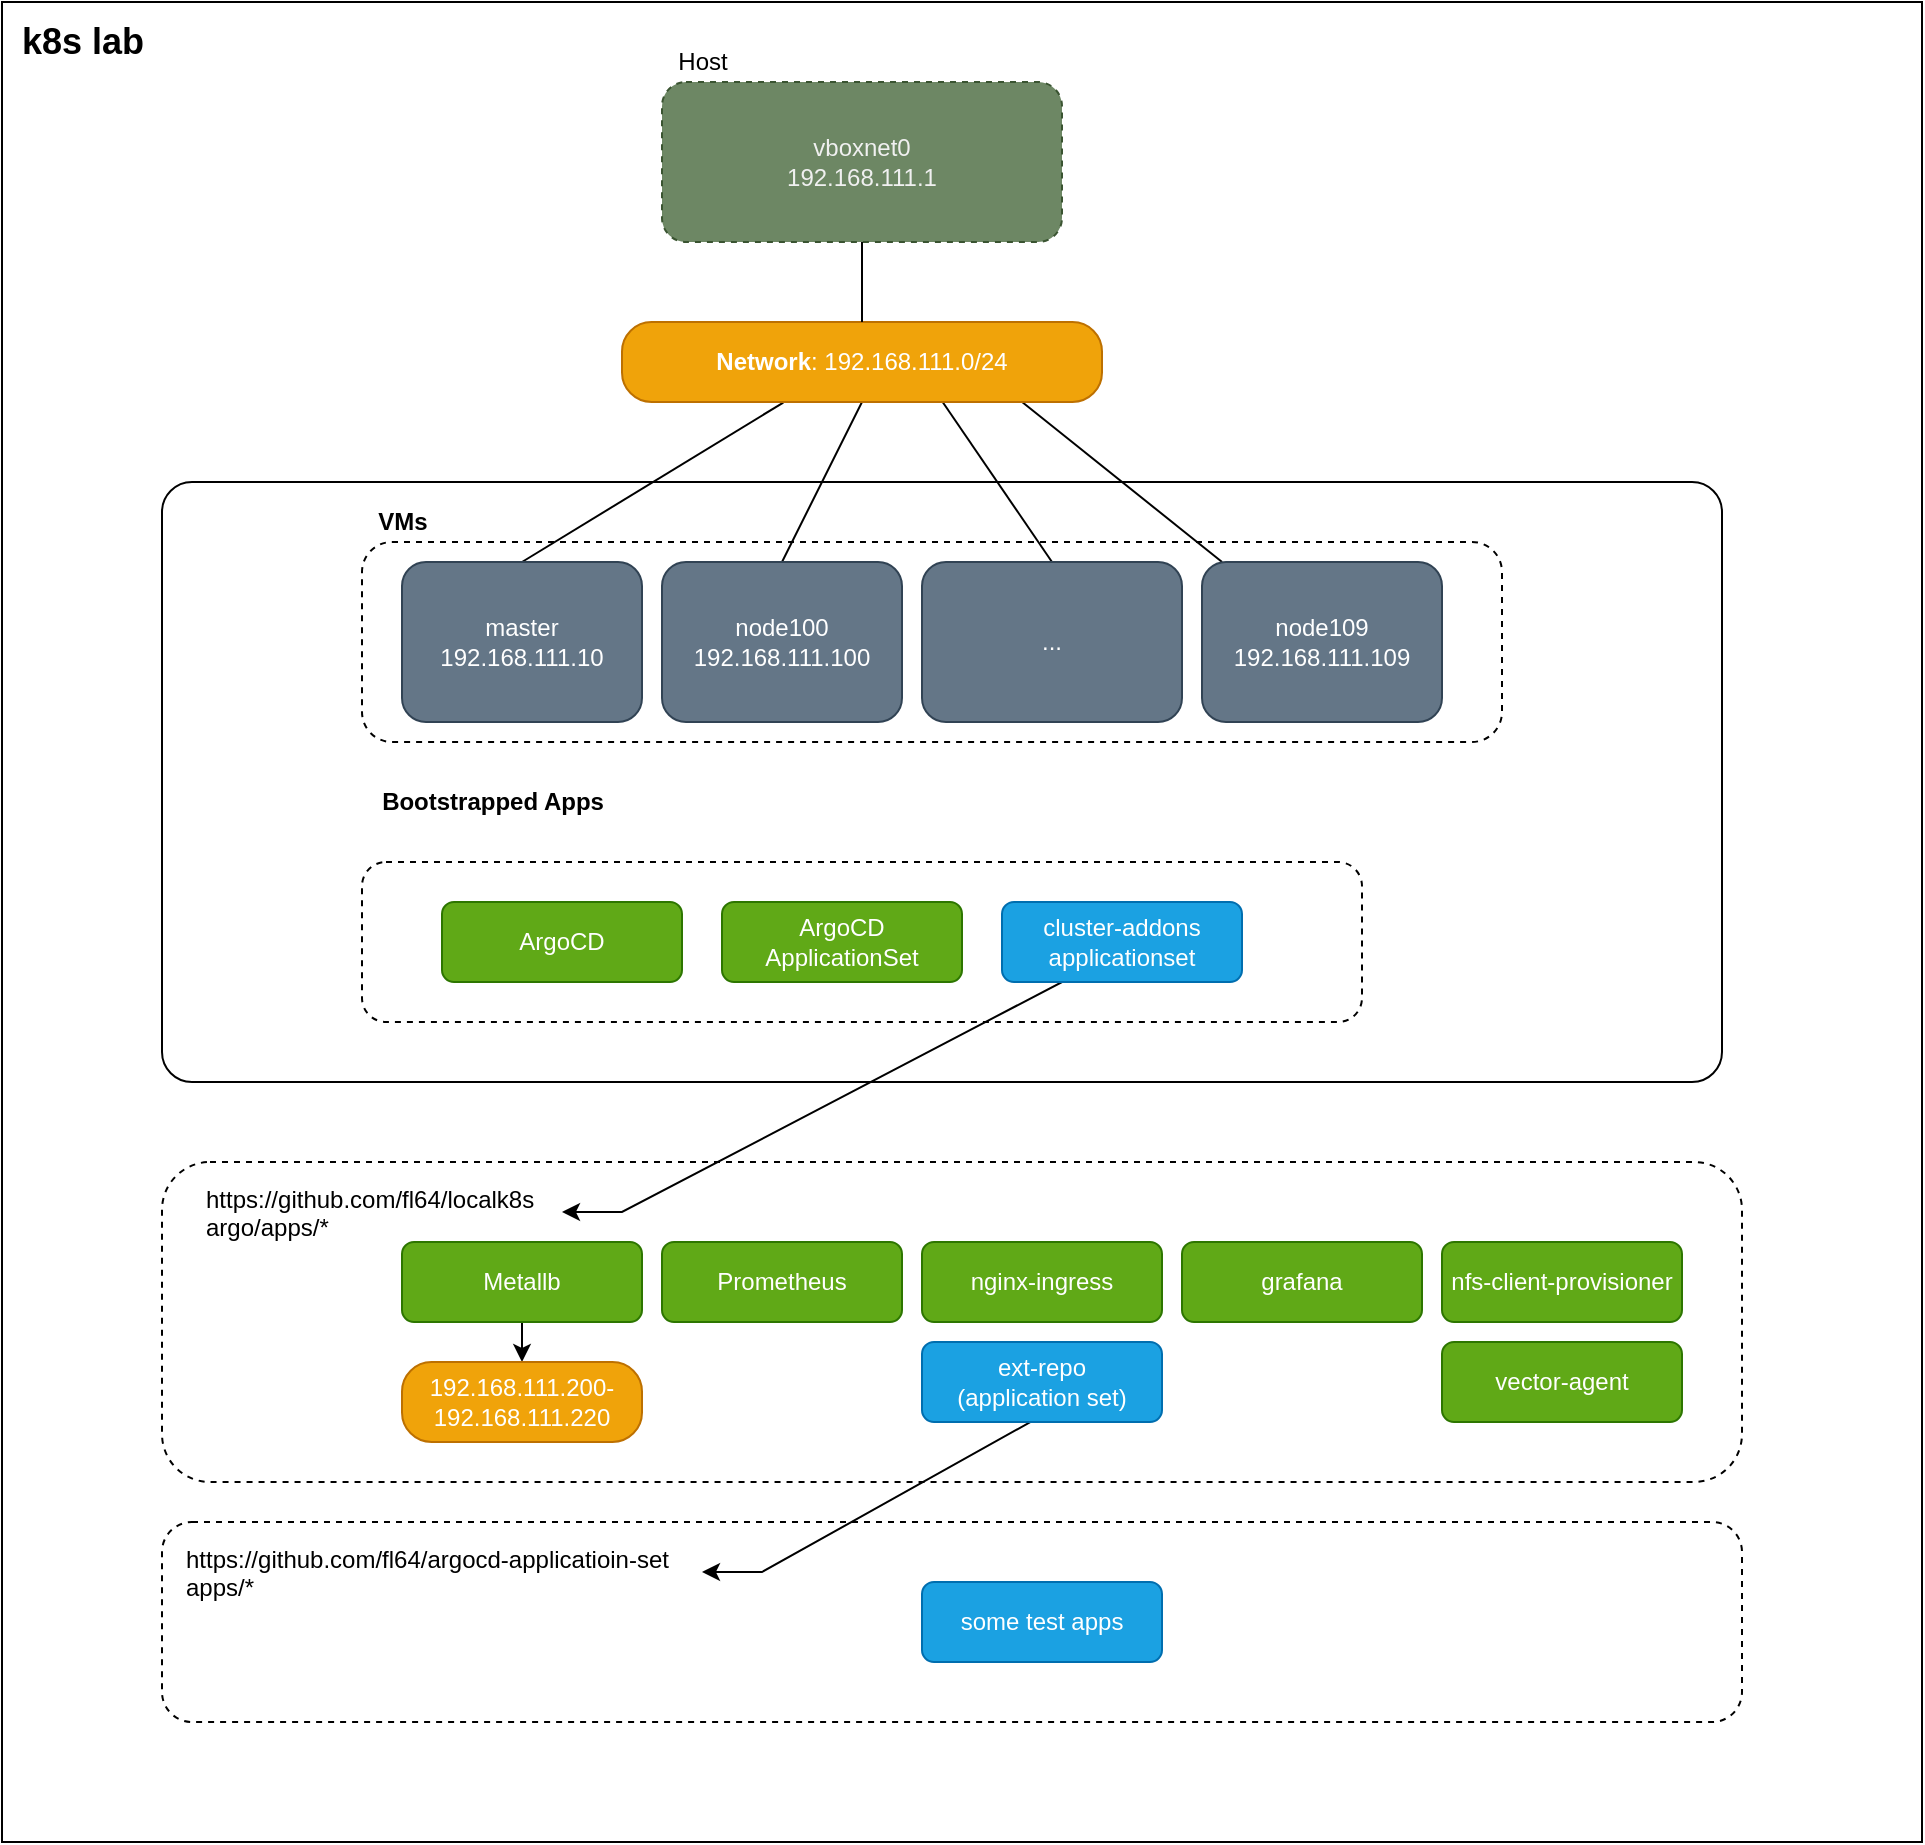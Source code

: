 <mxfile>
    <diagram id="rTpnEa-E7jjdDennPdET" name="Page-1">
        <mxGraphModel dx="2850" dy="659" grid="1" gridSize="10" guides="1" tooltips="1" connect="1" arrows="1" fold="1" page="0" pageScale="1" pageWidth="850" pageHeight="1100" background="none" math="0" shadow="0">
            <root>
                <mxCell id="0"/>
                <mxCell id="1" parent="0"/>
                <mxCell id="44" value="" style="rounded=0;whiteSpace=wrap;html=1;align=left;" parent="1" vertex="1">
                    <mxGeometry x="-40" y="80" width="960" height="920" as="geometry"/>
                </mxCell>
                <mxCell id="51" value="" style="rounded=1;whiteSpace=wrap;html=1;dashed=1;" parent="1" vertex="1">
                    <mxGeometry x="40" y="840" width="790" height="100" as="geometry"/>
                </mxCell>
                <mxCell id="28" value="" style="rounded=1;whiteSpace=wrap;html=1;arcSize=5;" parent="1" vertex="1">
                    <mxGeometry x="40" y="320" width="780" height="300" as="geometry"/>
                </mxCell>
                <mxCell id="43" value="" style="rounded=1;whiteSpace=wrap;html=1;dashed=1;" parent="1" vertex="1">
                    <mxGeometry x="140" y="350" width="570" height="100" as="geometry"/>
                </mxCell>
                <mxCell id="35" value="" style="rounded=1;whiteSpace=wrap;html=1;dashed=1;" parent="1" vertex="1">
                    <mxGeometry x="40" y="660" width="790" height="160" as="geometry"/>
                </mxCell>
                <mxCell id="30" value="" style="rounded=1;whiteSpace=wrap;html=1;dashed=1;" parent="1" vertex="1">
                    <mxGeometry x="140" y="510" width="500" height="80" as="geometry"/>
                </mxCell>
                <mxCell id="3" value="&lt;span style=&quot;color: rgb(240 , 240 , 240)&quot;&gt;vboxnet0&lt;/span&gt;&lt;br style=&quot;color: rgb(240 , 240 , 240)&quot;&gt;&lt;span style=&quot;color: rgb(240 , 240 , 240)&quot;&gt;192.168.111.1&lt;/span&gt;" style="shape=ext;double=0;rounded=1;whiteSpace=wrap;html=1;dashed=1;fillColor=#6d8764;strokeColor=#3A5431;fontColor=#ffffff;" parent="1" vertex="1">
                    <mxGeometry x="290" y="120" width="200" height="80" as="geometry"/>
                </mxCell>
                <mxCell id="tvJjY-yOOGK8GcRBC_pJ-7" style="rounded=0;orthogonalLoop=1;jettySize=auto;html=1;exitX=0.5;exitY=0;exitDx=0;exitDy=0;endArrow=none;endFill=0;entryX=0.336;entryY=1.007;entryDx=0;entryDy=0;entryPerimeter=0;" parent="1" source="tvJjY-yOOGK8GcRBC_pJ-2" target="tvJjY-yOOGK8GcRBC_pJ-5" edge="1">
                    <mxGeometry relative="1" as="geometry">
                        <mxPoint x="520" y="283" as="targetPoint"/>
                    </mxGeometry>
                </mxCell>
                <mxCell id="tvJjY-yOOGK8GcRBC_pJ-2" value="master&lt;br&gt;192.168.111.10" style="rounded=1;whiteSpace=wrap;html=1;fillColor=#647687;strokeColor=#314354;fontColor=#ffffff;" parent="1" vertex="1">
                    <mxGeometry x="160" y="360" width="120" height="80" as="geometry"/>
                </mxCell>
                <mxCell id="tvJjY-yOOGK8GcRBC_pJ-8" style="rounded=0;orthogonalLoop=1;jettySize=auto;html=1;exitX=0.5;exitY=0;exitDx=0;exitDy=0;entryX=0.5;entryY=1;entryDx=0;entryDy=0;endArrow=none;endFill=0;" parent="1" source="tvJjY-yOOGK8GcRBC_pJ-3" target="tvJjY-yOOGK8GcRBC_pJ-5" edge="1">
                    <mxGeometry relative="1" as="geometry"/>
                </mxCell>
                <mxCell id="tvJjY-yOOGK8GcRBC_pJ-3" value="node100&lt;br&gt;192.168.111.100" style="rounded=1;whiteSpace=wrap;html=1;fillColor=#647687;strokeColor=#314354;fontColor=#ffffff;" parent="1" vertex="1">
                    <mxGeometry x="290" y="360" width="120" height="80" as="geometry"/>
                </mxCell>
                <mxCell id="tvJjY-yOOGK8GcRBC_pJ-9" style="rounded=0;orthogonalLoop=1;jettySize=auto;html=1;exitX=0.5;exitY=0;exitDx=0;exitDy=0;endArrow=none;endFill=0;entryX=0.668;entryY=1;entryDx=0;entryDy=0;entryPerimeter=0;" parent="1" source="tvJjY-yOOGK8GcRBC_pJ-4" target="tvJjY-yOOGK8GcRBC_pJ-5" edge="1">
                    <mxGeometry relative="1" as="geometry">
                        <mxPoint x="580" y="280" as="targetPoint"/>
                    </mxGeometry>
                </mxCell>
                <mxCell id="tvJjY-yOOGK8GcRBC_pJ-4" value="..." style="rounded=1;whiteSpace=wrap;html=1;fillColor=#647687;strokeColor=#314354;fontColor=#ffffff;" parent="1" vertex="1">
                    <mxGeometry x="420" y="360" width="130" height="80" as="geometry"/>
                </mxCell>
                <mxCell id="19" style="rounded=0;orthogonalLoop=1;jettySize=auto;html=1;exitX=0.833;exitY=0.997;exitDx=0;exitDy=0;endArrow=none;endFill=0;exitPerimeter=0;" parent="1" source="tvJjY-yOOGK8GcRBC_pJ-5" target="18" edge="1">
                    <mxGeometry relative="1" as="geometry"/>
                </mxCell>
                <mxCell id="tvJjY-yOOGK8GcRBC_pJ-5" value="&lt;b&gt;Network&lt;/b&gt;: 192.168.111.0/24" style="rounded=1;whiteSpace=wrap;html=1;arcSize=37;fillColor=#f0a30a;strokeColor=#BD7000;fontColor=#ffffff;" parent="1" vertex="1">
                    <mxGeometry x="270" y="240" width="240" height="40" as="geometry"/>
                </mxCell>
                <mxCell id="tvJjY-yOOGK8GcRBC_pJ-10" style="rounded=0;orthogonalLoop=1;jettySize=auto;html=1;exitX=0.5;exitY=1;exitDx=0;exitDy=0;entryX=0.5;entryY=0;entryDx=0;entryDy=0;endArrow=none;endFill=0;" parent="1" source="3" target="tvJjY-yOOGK8GcRBC_pJ-5" edge="1">
                    <mxGeometry relative="1" as="geometry"/>
                </mxCell>
                <mxCell id="4" value="Host" style="text;html=1;align=center;verticalAlign=middle;resizable=0;points=[];autosize=1;" parent="1" vertex="1">
                    <mxGeometry x="290" y="100" width="40" height="20" as="geometry"/>
                </mxCell>
                <mxCell id="18" value="node109&lt;br&gt;192.168.111.109" style="rounded=1;whiteSpace=wrap;html=1;fillColor=#647687;strokeColor=#314354;fontColor=#ffffff;" parent="1" vertex="1">
                    <mxGeometry x="560" y="360" width="120" height="80" as="geometry"/>
                </mxCell>
                <mxCell id="25" value="&lt;font style=&quot;font-size: 18px&quot;&gt;k8s lab&lt;/font&gt;" style="text;html=1;align=center;verticalAlign=middle;resizable=0;points=[];autosize=1;fontStyle=1" parent="1" vertex="1">
                    <mxGeometry x="-40" y="90" width="80" height="20" as="geometry"/>
                </mxCell>
                <mxCell id="26" value="ArgoCD" style="rounded=1;whiteSpace=wrap;html=1;fillColor=#60a917;strokeColor=#2D7600;fontColor=#ffffff;" parent="1" vertex="1">
                    <mxGeometry x="180" y="530" width="120" height="40" as="geometry"/>
                </mxCell>
                <mxCell id="27" value="ArgoCD&lt;br&gt;ApplicationSet" style="rounded=1;whiteSpace=wrap;html=1;fillColor=#60a917;strokeColor=#2D7600;fontColor=#ffffff;" parent="1" vertex="1">
                    <mxGeometry x="320" y="530" width="120" height="40" as="geometry"/>
                </mxCell>
                <mxCell id="29" value="VMs" style="text;html=1;align=center;verticalAlign=middle;resizable=0;points=[];autosize=1;fontStyle=1" parent="1" vertex="1">
                    <mxGeometry x="140" y="330" width="40" height="20" as="geometry"/>
                </mxCell>
                <mxCell id="31" value="Bootstrapped Apps" style="text;html=1;align=center;verticalAlign=middle;resizable=0;points=[];autosize=1;fontStyle=1" parent="1" vertex="1">
                    <mxGeometry x="140" y="470" width="130" height="20" as="geometry"/>
                </mxCell>
                <mxCell id="42" style="edgeStyle=orthogonalEdgeStyle;rounded=0;orthogonalLoop=1;jettySize=auto;html=1;exitX=0.5;exitY=1;exitDx=0;exitDy=0;entryX=0.5;entryY=0;entryDx=0;entryDy=0;" parent="1" source="32" target="41" edge="1">
                    <mxGeometry relative="1" as="geometry"/>
                </mxCell>
                <mxCell id="32" value="Metallb" style="rounded=1;whiteSpace=wrap;html=1;fillColor=#60a917;strokeColor=#2D7600;fontColor=#ffffff;" parent="1" vertex="1">
                    <mxGeometry x="160" y="700" width="120" height="40" as="geometry"/>
                </mxCell>
                <mxCell id="33" value="Prometheus" style="rounded=1;whiteSpace=wrap;html=1;fillColor=#60a917;strokeColor=#2D7600;fontColor=#ffffff;" parent="1" vertex="1">
                    <mxGeometry x="290" y="700" width="120" height="40" as="geometry"/>
                </mxCell>
                <mxCell id="36" value="https://github.com/fl64/localk8s&#10;argo/apps/*" style="text;align=left;verticalAlign=middle;resizable=0;points=[];autosize=1;" parent="1" vertex="1">
                    <mxGeometry x="60" y="670" width="180" height="30" as="geometry"/>
                </mxCell>
                <mxCell id="38" value="nginx-ingress" style="rounded=1;whiteSpace=wrap;html=1;fillColor=#60a917;strokeColor=#2D7600;fontColor=#ffffff;" parent="1" vertex="1">
                    <mxGeometry x="420" y="700" width="120" height="40" as="geometry"/>
                </mxCell>
                <mxCell id="39" value="grafana" style="rounded=1;whiteSpace=wrap;html=1;fillColor=#60a917;strokeColor=#2D7600;fontColor=#ffffff;" parent="1" vertex="1">
                    <mxGeometry x="550" y="700" width="120" height="40" as="geometry"/>
                </mxCell>
                <mxCell id="40" value="nfs-client-provisioner" style="rounded=1;whiteSpace=wrap;html=1;fillColor=#60a917;strokeColor=#2D7600;fontColor=#ffffff;" parent="1" vertex="1">
                    <mxGeometry x="680" y="700" width="120" height="40" as="geometry"/>
                </mxCell>
                <mxCell id="41" value="192.168.111.200-&lt;br&gt;192.168.111.220" style="rounded=1;whiteSpace=wrap;html=1;arcSize=37;fillColor=#f0a30a;strokeColor=#BD7000;fontColor=#ffffff;" parent="1" vertex="1">
                    <mxGeometry x="160" y="760" width="120" height="40" as="geometry"/>
                </mxCell>
                <mxCell id="48" style="edgeStyle=entityRelationEdgeStyle;rounded=0;orthogonalLoop=1;jettySize=auto;html=1;exitX=1;exitY=0.5;exitDx=0;exitDy=0;" parent="1" source="45" target="46" edge="1">
                    <mxGeometry relative="1" as="geometry"/>
                </mxCell>
                <mxCell id="45" value="ext-repo&lt;br&gt;(application set)" style="rounded=1;whiteSpace=wrap;html=1;fillColor=#1ba1e2;strokeColor=#006EAF;fontColor=#ffffff;" parent="1" vertex="1">
                    <mxGeometry x="420" y="750" width="120" height="40" as="geometry"/>
                </mxCell>
                <mxCell id="46" value="https://github.com/fl64/argocd-applicatioin-set&#10;apps/*" style="text;align=left;verticalAlign=middle;resizable=0;points=[];autosize=1;" parent="1" vertex="1">
                    <mxGeometry x="50" y="850" width="260" height="30" as="geometry"/>
                </mxCell>
                <mxCell id="50" style="edgeStyle=entityRelationEdgeStyle;rounded=0;orthogonalLoop=1;jettySize=auto;html=1;exitX=0.5;exitY=1;exitDx=0;exitDy=0;" parent="1" source="49" target="36" edge="1">
                    <mxGeometry relative="1" as="geometry"/>
                </mxCell>
                <mxCell id="49" value="cluster-addons&lt;br&gt;applicationset" style="rounded=1;whiteSpace=wrap;html=1;fillColor=#1ba1e2;strokeColor=#006EAF;fontColor=#ffffff;" parent="1" vertex="1">
                    <mxGeometry x="460" y="530" width="120" height="40" as="geometry"/>
                </mxCell>
                <mxCell id="52" value="some test apps" style="rounded=1;whiteSpace=wrap;html=1;fillColor=#1ba1e2;strokeColor=#006EAF;fontColor=#ffffff;" parent="1" vertex="1">
                    <mxGeometry x="420" y="870" width="120" height="40" as="geometry"/>
                </mxCell>
                <mxCell id="53" value="vector-agent" style="rounded=1;whiteSpace=wrap;html=1;fillColor=#60a917;strokeColor=#2D7600;fontColor=#ffffff;" parent="1" vertex="1">
                    <mxGeometry x="680" y="750" width="120" height="40" as="geometry"/>
                </mxCell>
            </root>
        </mxGraphModel>
    </diagram>
</mxfile>
